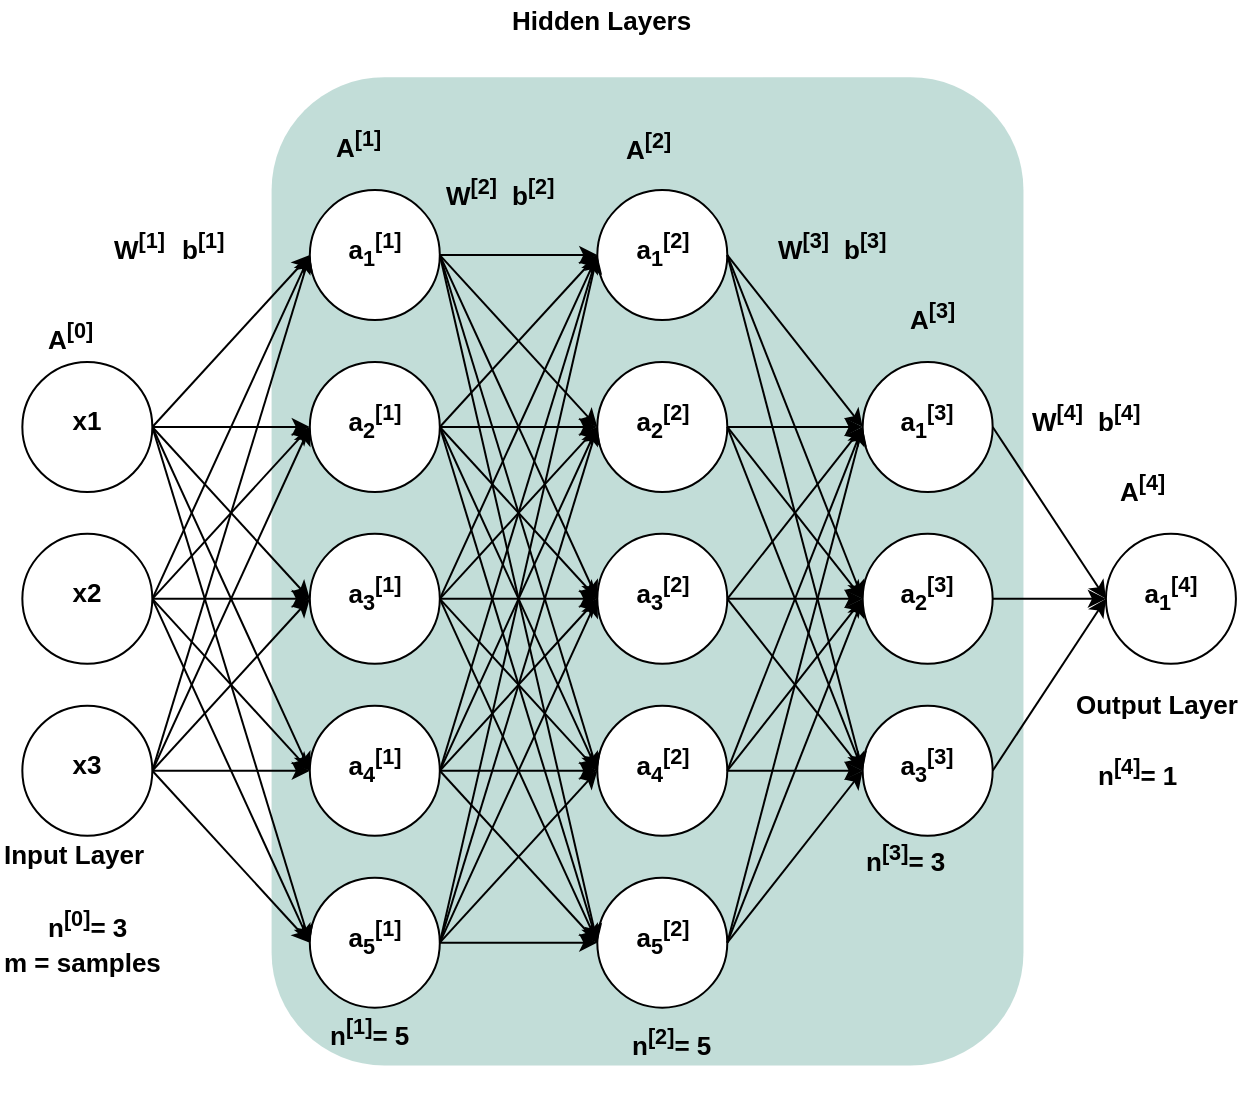 <mxGraphModel dx="729" dy="545" grid="1" gridSize="10" guides="1" tooltips="1" connect="1" arrows="1" fold="1" page="1" pageScale="1" pageWidth="850" pageHeight="1100" background="none"><root><mxCell id="0"/><mxCell id="1" parent="0"/><mxCell id="131" value="" style="rounded=1;whiteSpace=wrap;html=1;labelBackgroundColor=none;fontSize=13;fillColor=#9AC7BF;opacity=60;glass=0;shadow=0;strokeColor=none;comic=0;fontStyle=1" parent="1" vertex="1"><mxGeometry x="263.797" y="79.569" width="375.935" height="494.201" as="geometry"/></mxCell><mxCell id="2" value="a&lt;sub&gt;1&lt;/sub&gt;&lt;sup&gt;[1]&lt;/sup&gt;" style="ellipse;whiteSpace=wrap;html=1;aspect=fixed;fontStyle=1;fontSize=13;spacingTop=-7;" parent="1" vertex="1"><mxGeometry x="282.911" y="136.03" width="65" height="65" as="geometry"/></mxCell><mxCell id="3" value="a&lt;sub&gt;2&lt;/sub&gt;&lt;sup&gt;[1]&lt;/sup&gt;" style="ellipse;whiteSpace=wrap;html=1;aspect=fixed;fontStyle=1;fontSize=13;spacingTop=-7;" parent="1" vertex="1"><mxGeometry x="282.911" y="221.978" width="65" height="65" as="geometry"/></mxCell><mxCell id="4" value="a&lt;sub&gt;3&lt;/sub&gt;&lt;sup&gt;[1]&lt;/sup&gt;" style="ellipse;whiteSpace=wrap;html=1;aspect=fixed;fontStyle=1;fontSize=13;spacingTop=-7;" parent="1" vertex="1"><mxGeometry x="282.911" y="307.926" width="65" height="65" as="geometry"/></mxCell><mxCell id="5" value="a&lt;sub&gt;4&lt;/sub&gt;&lt;sup&gt;[1]&lt;/sup&gt;" style="ellipse;whiteSpace=wrap;html=1;aspect=fixed;fontStyle=1;fontSize=13;spacingTop=-7;" parent="1" vertex="1"><mxGeometry x="282.911" y="393.874" width="65" height="65" as="geometry"/></mxCell><mxCell id="6" value="a&lt;sub&gt;5&lt;/sub&gt;&lt;sup&gt;[1]&lt;/sup&gt;" style="ellipse;whiteSpace=wrap;html=1;aspect=fixed;fontStyle=1;fontSize=13;spacingTop=-7;" parent="1" vertex="1"><mxGeometry x="282.911" y="479.822" width="65" height="65" as="geometry"/></mxCell><mxCell id="7" value="a&lt;sub&gt;1&lt;/sub&gt;&lt;sup&gt;[2]&lt;/sup&gt;" style="ellipse;whiteSpace=wrap;html=1;aspect=fixed;fontStyle=1;fontSize=13;spacingTop=-7;" parent="1" vertex="1"><mxGeometry x="426.65" y="136.03" width="65" height="65" as="geometry"/></mxCell><mxCell id="17" value="" style="edgeStyle=orthogonalEdgeStyle;rounded=0;html=1;entryX=0;entryY=0.5;jettySize=auto;orthogonalLoop=1;fontStyle=1;fontSize=13;spacingTop=-7;" parent="1" source="2" target="7" edge="1"><mxGeometry relative="1" as="geometry"/></mxCell><mxCell id="26" value="" style="edgeStyle=none;rounded=0;html=1;exitX=1;exitY=0.5;entryX=0;entryY=0.5;jettySize=auto;orthogonalLoop=1;fontStyle=1;fontSize=13;spacingTop=-7;" parent="1" source="3" target="7" edge="1"><mxGeometry relative="1" as="geometry"/></mxCell><mxCell id="27" value="" style="edgeStyle=none;rounded=0;html=1;exitX=1;exitY=0.5;entryX=0;entryY=0.5;jettySize=auto;orthogonalLoop=1;fontStyle=1;fontSize=13;spacingTop=-7;" parent="1" source="4" target="7" edge="1"><mxGeometry relative="1" as="geometry"/></mxCell><mxCell id="28" value="" style="edgeStyle=none;rounded=0;html=1;exitX=1;exitY=0.5;entryX=0;entryY=0.5;jettySize=auto;orthogonalLoop=1;fontStyle=1;fontSize=13;spacingTop=-7;" parent="1" source="5" target="7" edge="1"><mxGeometry relative="1" as="geometry"/></mxCell><mxCell id="29" value="" style="edgeStyle=none;rounded=0;html=1;exitX=1;exitY=0.5;entryX=0;entryY=0.5;jettySize=auto;orthogonalLoop=1;fontStyle=1;fontSize=13;spacingTop=-7;" parent="1" source="6" target="7" edge="1"><mxGeometry relative="1" as="geometry"/></mxCell><mxCell id="8" value="a&lt;sub&gt;2&lt;/sub&gt;&lt;sup&gt;[2]&lt;/sup&gt;" style="ellipse;whiteSpace=wrap;html=1;aspect=fixed;fontStyle=1;fontSize=13;spacingTop=-7;" parent="1" vertex="1"><mxGeometry x="426.65" y="221.978" width="65" height="65" as="geometry"/></mxCell><mxCell id="22" value="" style="edgeStyle=none;rounded=0;html=1;exitX=1;exitY=0.5;entryX=0;entryY=0.5;jettySize=auto;orthogonalLoop=1;fontStyle=1;fontSize=13;spacingTop=-7;" parent="1" source="2" target="8" edge="1"><mxGeometry relative="1" as="geometry"/></mxCell><mxCell id="30" value="" style="edgeStyle=none;rounded=0;html=1;exitX=1;exitY=0.5;entryX=0;entryY=0.5;jettySize=auto;orthogonalLoop=1;fontStyle=1;fontSize=13;spacingTop=-7;" parent="1" source="3" target="8" edge="1"><mxGeometry relative="1" as="geometry"/></mxCell><mxCell id="36" value="" style="edgeStyle=none;rounded=0;html=1;exitX=1;exitY=0.5;entryX=0;entryY=0.5;jettySize=auto;orthogonalLoop=1;fontStyle=1;fontSize=13;spacingTop=-7;" parent="1" source="4" target="8" edge="1"><mxGeometry relative="1" as="geometry"/></mxCell><mxCell id="39" value="" style="edgeStyle=none;rounded=0;html=1;exitX=1;exitY=0.5;entryX=0;entryY=0.5;jettySize=auto;orthogonalLoop=1;fontStyle=1;fontSize=13;spacingTop=-7;" parent="1" source="5" target="8" edge="1"><mxGeometry relative="1" as="geometry"/></mxCell><mxCell id="44" value="" style="edgeStyle=none;rounded=0;html=1;exitX=1;exitY=0.5;entryX=0;entryY=0.5;jettySize=auto;orthogonalLoop=1;fontStyle=1;fontSize=13;spacingTop=-7;" parent="1" source="6" target="8" edge="1"><mxGeometry relative="1" as="geometry"/></mxCell><mxCell id="9" value="a&lt;sub&gt;3&lt;/sub&gt;&lt;sup&gt;[2]&lt;/sup&gt;" style="ellipse;whiteSpace=wrap;html=1;aspect=fixed;fontStyle=1;fontSize=13;spacingTop=-7;" parent="1" vertex="1"><mxGeometry x="426.65" y="307.926" width="65" height="65" as="geometry"/></mxCell><mxCell id="23" value="" style="edgeStyle=none;rounded=0;html=1;exitX=1;exitY=0.5;entryX=0;entryY=0.5;jettySize=auto;orthogonalLoop=1;fontStyle=1;fontSize=13;spacingTop=-7;" parent="1" source="2" target="9" edge="1"><mxGeometry relative="1" as="geometry"/></mxCell><mxCell id="31" value="" style="edgeStyle=none;rounded=0;html=1;exitX=1;exitY=0.5;entryX=0;entryY=0.5;jettySize=auto;orthogonalLoop=1;fontStyle=1;fontSize=13;spacingTop=-7;" parent="1" source="3" target="9" edge="1"><mxGeometry relative="1" as="geometry"/></mxCell><mxCell id="37" value="" style="edgeStyle=none;rounded=0;html=1;exitX=1;exitY=0.5;jettySize=auto;orthogonalLoop=1;fontStyle=1;fontSize=13;spacingTop=-7;" parent="1" source="4" target="9" edge="1"><mxGeometry relative="1" as="geometry"/></mxCell><mxCell id="40" value="" style="edgeStyle=none;rounded=0;html=1;exitX=1;exitY=0.5;entryX=0;entryY=0.5;jettySize=auto;orthogonalLoop=1;fontStyle=1;fontSize=13;spacingTop=-7;" parent="1" source="5" target="9" edge="1"><mxGeometry relative="1" as="geometry"/></mxCell><mxCell id="45" value="" style="edgeStyle=none;rounded=0;html=1;exitX=1;exitY=0.5;entryX=0;entryY=0.5;jettySize=auto;orthogonalLoop=1;fontStyle=1;fontSize=13;spacingTop=-7;" parent="1" source="6" target="9" edge="1"><mxGeometry relative="1" as="geometry"/></mxCell><mxCell id="10" value="a&lt;sub&gt;4&lt;/sub&gt;&lt;sup&gt;[2]&lt;/sup&gt;" style="ellipse;whiteSpace=wrap;html=1;aspect=fixed;fontStyle=1;fontSize=13;spacingTop=-7;" parent="1" vertex="1"><mxGeometry x="426.65" y="393.874" width="65" height="65" as="geometry"/></mxCell><mxCell id="24" value="" style="edgeStyle=none;rounded=0;html=1;exitX=1;exitY=0.5;entryX=0;entryY=0.5;jettySize=auto;orthogonalLoop=1;fontStyle=1;fontSize=13;spacingTop=-7;" parent="1" source="2" target="10" edge="1"><mxGeometry relative="1" as="geometry"/></mxCell><mxCell id="33" value="" style="edgeStyle=none;rounded=0;html=1;exitX=1;exitY=0.5;entryX=0;entryY=0.5;jettySize=auto;orthogonalLoop=1;fontStyle=1;fontSize=13;spacingTop=-7;" parent="1" source="3" target="10" edge="1"><mxGeometry relative="1" as="geometry"/></mxCell><mxCell id="34" value="" style="edgeStyle=none;rounded=0;html=1;exitX=1;exitY=0.5;entryX=0;entryY=0.5;jettySize=auto;orthogonalLoop=1;fontStyle=1;fontSize=13;spacingTop=-7;" parent="1" source="4" target="10" edge="1"><mxGeometry relative="1" as="geometry"/></mxCell><mxCell id="41" value="" style="edgeStyle=none;rounded=0;html=1;exitX=1;exitY=0.5;entryX=0;entryY=0.5;jettySize=auto;orthogonalLoop=1;fontStyle=1;fontSize=13;spacingTop=-7;" parent="1" source="5" target="10" edge="1"><mxGeometry relative="1" as="geometry"/></mxCell><mxCell id="46" value="" style="edgeStyle=none;rounded=0;html=1;exitX=1;exitY=0.5;entryX=0;entryY=0.5;jettySize=auto;orthogonalLoop=1;fontStyle=1;fontSize=13;spacingTop=-7;" parent="1" source="6" target="10" edge="1"><mxGeometry relative="1" as="geometry"/></mxCell><mxCell id="11" value="a&lt;sub&gt;5&lt;/sub&gt;&lt;sup&gt;[2]&lt;/sup&gt;" style="ellipse;whiteSpace=wrap;html=1;aspect=fixed;fontStyle=1;fontSize=13;spacingTop=-7;" parent="1" vertex="1"><mxGeometry x="426.65" y="479.822" width="65" height="65" as="geometry"/></mxCell><mxCell id="25" value="" style="edgeStyle=none;rounded=0;html=1;exitX=1;exitY=0.5;entryX=0;entryY=0.5;jettySize=auto;orthogonalLoop=1;fontStyle=1;fontSize=13;spacingTop=-7;" parent="1" source="2" target="11" edge="1"><mxGeometry relative="1" as="geometry"/></mxCell><mxCell id="35" value="" style="edgeStyle=none;rounded=0;html=1;exitX=1;exitY=0.5;entryX=0;entryY=0.5;jettySize=auto;orthogonalLoop=1;fontStyle=1;fontSize=13;spacingTop=-7;" parent="1" source="3" target="11" edge="1"><mxGeometry relative="1" as="geometry"/></mxCell><mxCell id="38" value="" style="edgeStyle=none;rounded=0;html=1;exitX=1;exitY=0.5;entryX=0;entryY=0.5;jettySize=auto;orthogonalLoop=1;fontStyle=1;fontSize=13;spacingTop=-7;" parent="1" source="4" target="11" edge="1"><mxGeometry relative="1" as="geometry"/></mxCell><mxCell id="42" value="" style="edgeStyle=none;rounded=0;html=1;exitX=1;exitY=0.5;entryX=0;entryY=0.5;jettySize=auto;orthogonalLoop=1;fontStyle=1;fontSize=13;spacingTop=-7;" parent="1" source="5" target="11" edge="1"><mxGeometry relative="1" as="geometry"/></mxCell><mxCell id="47" value="" style="edgeStyle=none;rounded=0;html=1;exitX=1;exitY=0.5;entryX=0;entryY=0.5;jettySize=auto;orthogonalLoop=1;fontStyle=1;fontSize=13;spacingTop=-7;" parent="1" source="6" target="11" edge="1"><mxGeometry relative="1" as="geometry"/></mxCell><mxCell id="12" value="a&lt;sub&gt;1&lt;/sub&gt;&lt;sup&gt;[3]&lt;/sup&gt;" style="ellipse;whiteSpace=wrap;html=1;aspect=fixed;fontStyle=1;fontSize=13;spacingTop=-7;" parent="1" vertex="1"><mxGeometry x="559.333" y="221.978" width="65" height="65" as="geometry"/></mxCell><mxCell id="48" value="" style="edgeStyle=none;rounded=0;html=1;exitX=1;exitY=0.5;entryX=0;entryY=0.5;jettySize=auto;orthogonalLoop=1;fontStyle=1;fontSize=13;spacingTop=-7;" parent="1" source="7" target="12" edge="1"><mxGeometry relative="1" as="geometry"/></mxCell><mxCell id="51" value="" style="edgeStyle=none;rounded=0;html=1;exitX=1;exitY=0.5;entryX=0;entryY=0.5;jettySize=auto;orthogonalLoop=1;fontStyle=1;fontSize=13;spacingTop=-7;" parent="1" source="8" target="12" edge="1"><mxGeometry relative="1" as="geometry"/></mxCell><mxCell id="54" value="" style="edgeStyle=none;rounded=0;html=1;exitX=1;exitY=0.5;entryX=0;entryY=0.5;jettySize=auto;orthogonalLoop=1;fontStyle=1;fontSize=13;spacingTop=-7;" parent="1" source="9" target="12" edge="1"><mxGeometry relative="1" as="geometry"/></mxCell><mxCell id="57" value="" style="edgeStyle=none;rounded=0;html=1;exitX=1;exitY=0.5;entryX=0;entryY=0.5;jettySize=auto;orthogonalLoop=1;fontStyle=1;fontSize=13;spacingTop=-7;" parent="1" source="10" target="12" edge="1"><mxGeometry relative="1" as="geometry"/></mxCell><mxCell id="60" value="" style="edgeStyle=none;rounded=0;html=1;exitX=1;exitY=0.5;entryX=0;entryY=0.5;jettySize=auto;orthogonalLoop=1;fontStyle=1;fontSize=13;spacingTop=-7;" parent="1" source="11" target="12" edge="1"><mxGeometry relative="1" as="geometry"/></mxCell><mxCell id="13" value="a&lt;sub&gt;2&lt;/sub&gt;&lt;sup&gt;[3]&lt;/sup&gt;" style="ellipse;whiteSpace=wrap;html=1;aspect=fixed;fontStyle=1;fontSize=13;spacingTop=-7;" parent="1" vertex="1"><mxGeometry x="559.333" y="307.926" width="65" height="65" as="geometry"/></mxCell><mxCell id="49" value="" style="edgeStyle=none;rounded=0;html=1;exitX=1;exitY=0.5;entryX=0;entryY=0.5;jettySize=auto;orthogonalLoop=1;fontStyle=1;fontSize=13;spacingTop=-7;" parent="1" source="7" target="13" edge="1"><mxGeometry relative="1" as="geometry"/></mxCell><mxCell id="52" value="" style="edgeStyle=none;rounded=0;html=1;exitX=1;exitY=0.5;entryX=0;entryY=0.5;jettySize=auto;orthogonalLoop=1;fontStyle=1;fontSize=13;spacingTop=-7;" parent="1" source="8" target="13" edge="1"><mxGeometry relative="1" as="geometry"/></mxCell><mxCell id="55" value="" style="edgeStyle=none;rounded=0;html=1;exitX=1;exitY=0.5;entryX=0;entryY=0.5;jettySize=auto;orthogonalLoop=1;fontStyle=1;fontSize=13;spacingTop=-7;" parent="1" source="9" target="13" edge="1"><mxGeometry relative="1" as="geometry"/></mxCell><mxCell id="58" value="" style="edgeStyle=none;rounded=0;html=1;exitX=1;exitY=0.5;entryX=0;entryY=0.5;jettySize=auto;orthogonalLoop=1;fontStyle=1;fontSize=13;spacingTop=-7;" parent="1" source="10" target="13" edge="1"><mxGeometry relative="1" as="geometry"/></mxCell><mxCell id="61" value="" style="edgeStyle=none;rounded=0;html=1;exitX=1;exitY=0.5;entryX=0;entryY=0.5;jettySize=auto;orthogonalLoop=1;fontStyle=1;fontSize=13;spacingTop=-7;" parent="1" source="11" target="13" edge="1"><mxGeometry relative="1" as="geometry"/></mxCell><mxCell id="14" value="a&lt;sub&gt;3&lt;/sub&gt;&lt;sup&gt;[3]&lt;/sup&gt;" style="ellipse;whiteSpace=wrap;html=1;aspect=fixed;fontStyle=1;fontSize=13;spacingTop=-7;" parent="1" vertex="1"><mxGeometry x="559.333" y="393.874" width="65" height="65" as="geometry"/></mxCell><mxCell id="50" value="" style="edgeStyle=none;rounded=0;html=1;exitX=1;exitY=0.5;entryX=0;entryY=0.5;jettySize=auto;orthogonalLoop=1;fontStyle=1;fontSize=13;spacingTop=-7;" parent="1" source="7" target="14" edge="1"><mxGeometry relative="1" as="geometry"/></mxCell><mxCell id="53" value="" style="edgeStyle=none;rounded=0;html=1;exitX=1;exitY=0.5;entryX=0;entryY=0.5;jettySize=auto;orthogonalLoop=1;fontStyle=1;fontSize=13;spacingTop=-7;" parent="1" source="8" target="14" edge="1"><mxGeometry relative="1" as="geometry"/></mxCell><mxCell id="56" value="" style="edgeStyle=none;rounded=0;html=1;exitX=1;exitY=0.5;entryX=0;entryY=0.5;jettySize=auto;orthogonalLoop=1;fontStyle=1;fontSize=13;spacingTop=-7;" parent="1" source="9" target="14" edge="1"><mxGeometry relative="1" as="geometry"/></mxCell><mxCell id="59" value="" style="edgeStyle=none;rounded=0;html=1;exitX=1;exitY=0.5;jettySize=auto;orthogonalLoop=1;fontStyle=1;fontSize=13;spacingTop=-7;" parent="1" source="10" target="14" edge="1"><mxGeometry relative="1" as="geometry"/></mxCell><mxCell id="62" value="" style="edgeStyle=none;rounded=0;html=1;exitX=1;exitY=0.5;entryX=0;entryY=0.5;jettySize=auto;orthogonalLoop=1;fontStyle=1;fontSize=13;spacingTop=-7;" parent="1" source="11" target="14" edge="1"><mxGeometry relative="1" as="geometry"/></mxCell><mxCell id="77" value="" style="edgeStyle=none;rounded=0;html=1;exitX=1;exitY=0.5;entryX=0;entryY=0.5;jettySize=auto;orthogonalLoop=1;fontStyle=1;fontSize=13;spacingTop=-7;" parent="1" source="72" target="2" edge="1"><mxGeometry relative="1" as="geometry"/></mxCell><mxCell id="78" value="" style="edgeStyle=none;rounded=0;html=1;exitX=1;exitY=0.5;entryX=0;entryY=0.5;jettySize=auto;orthogonalLoop=1;fontStyle=1;fontSize=13;spacingTop=-7;" parent="1" source="72" target="3" edge="1"><mxGeometry relative="1" as="geometry"/></mxCell><mxCell id="79" value="" style="edgeStyle=none;rounded=0;html=1;exitX=1;exitY=0.5;entryX=0;entryY=0.5;jettySize=auto;orthogonalLoop=1;fontStyle=1;fontSize=13;spacingTop=-7;" parent="1" source="72" target="4" edge="1"><mxGeometry relative="1" as="geometry"/></mxCell><mxCell id="80" value="" style="edgeStyle=none;rounded=0;html=1;exitX=1;exitY=0.5;entryX=0;entryY=0.5;jettySize=auto;orthogonalLoop=1;fontStyle=1;fontSize=13;spacingTop=-7;" parent="1" source="72" target="5" edge="1"><mxGeometry relative="1" as="geometry"/></mxCell><mxCell id="81" value="" style="edgeStyle=none;rounded=0;html=1;exitX=1;exitY=0.5;entryX=0;entryY=0.5;jettySize=auto;orthogonalLoop=1;fontStyle=1;fontSize=13;spacingTop=-7;" parent="1" source="72" target="6" edge="1"><mxGeometry relative="1" as="geometry"/></mxCell><mxCell id="72" value="x1" style="ellipse;whiteSpace=wrap;html=1;aspect=fixed;fontStyle=1;labelBackgroundColor=none;fontSize=13;spacingTop=-7;" parent="1" vertex="1"><mxGeometry x="139.171" y="221.978" width="65" height="65" as="geometry"/></mxCell><mxCell id="82" value="" style="edgeStyle=none;rounded=0;html=1;exitX=1;exitY=0.5;entryX=0;entryY=0.5;jettySize=auto;orthogonalLoop=1;fontStyle=1;fontSize=13;spacingTop=-7;" parent="1" source="73" target="2" edge="1"><mxGeometry relative="1" as="geometry"/></mxCell><mxCell id="83" value="" style="edgeStyle=none;rounded=0;html=1;exitX=1;exitY=0.5;entryX=0;entryY=0.5;jettySize=auto;orthogonalLoop=1;fontStyle=1;fontSize=13;spacingTop=-7;" parent="1" source="73" target="3" edge="1"><mxGeometry relative="1" as="geometry"/></mxCell><mxCell id="84" value="" style="edgeStyle=none;rounded=0;html=1;exitX=1;exitY=0.5;entryX=0;entryY=0.5;jettySize=auto;orthogonalLoop=1;fontStyle=1;fontSize=13;spacingTop=-7;" parent="1" source="73" target="4" edge="1"><mxGeometry relative="1" as="geometry"/></mxCell><mxCell id="85" value="" style="edgeStyle=none;rounded=0;html=1;exitX=1;exitY=0.5;entryX=0;entryY=0.5;jettySize=auto;orthogonalLoop=1;fontStyle=1;fontSize=13;spacingTop=-7;" parent="1" source="73" target="5" edge="1"><mxGeometry relative="1" as="geometry"/></mxCell><mxCell id="86" value="" style="edgeStyle=none;rounded=0;html=1;exitX=1;exitY=0.5;entryX=0;entryY=0.5;jettySize=auto;orthogonalLoop=1;fontStyle=1;fontSize=13;spacingTop=-7;" parent="1" source="73" target="6" edge="1"><mxGeometry relative="1" as="geometry"/></mxCell><mxCell id="73" value="x2" style="ellipse;whiteSpace=wrap;html=1;aspect=fixed;fontStyle=1;fontSize=13;spacingTop=-7;" parent="1" vertex="1"><mxGeometry x="139.171" y="307.926" width="65" height="65" as="geometry"/></mxCell><mxCell id="87" value="" style="edgeStyle=none;rounded=0;html=1;exitX=1;exitY=0.5;entryX=0;entryY=0.5;jettySize=auto;orthogonalLoop=1;fontStyle=1;fontSize=13;spacingTop=-7;" parent="1" source="74" target="2" edge="1"><mxGeometry relative="1" as="geometry"/></mxCell><mxCell id="88" value="" style="edgeStyle=none;rounded=0;html=1;exitX=1;exitY=0.5;entryX=0;entryY=0.5;jettySize=auto;orthogonalLoop=1;fontStyle=1;fontSize=13;spacingTop=-7;" parent="1" source="74" target="3" edge="1"><mxGeometry relative="1" as="geometry"/></mxCell><mxCell id="89" value="" style="edgeStyle=none;rounded=0;html=1;exitX=1;exitY=0.5;entryX=0;entryY=0.5;jettySize=auto;orthogonalLoop=1;fontStyle=1;fontSize=13;spacingTop=-7;" parent="1" source="74" target="4" edge="1"><mxGeometry relative="1" as="geometry"/></mxCell><mxCell id="90" value="" style="edgeStyle=none;rounded=0;html=1;exitX=1;exitY=0.5;entryX=0;entryY=0.5;jettySize=auto;orthogonalLoop=1;fontStyle=1;fontSize=13;spacingTop=-7;" parent="1" source="74" target="5" edge="1"><mxGeometry relative="1" as="geometry"/></mxCell><mxCell id="91" value="" style="edgeStyle=none;rounded=0;html=1;exitX=1;exitY=0.5;entryX=0;entryY=0.5;jettySize=auto;orthogonalLoop=1;fontStyle=1;fontSize=13;spacingTop=-7;" parent="1" source="74" target="6" edge="1"><mxGeometry relative="1" as="geometry"/></mxCell><mxCell id="74" value="x3" style="ellipse;whiteSpace=wrap;html=1;aspect=fixed;fontStyle=1;fontSize=13;spacingTop=-7;" parent="1" vertex="1"><mxGeometry x="139.171" y="393.874" width="65" height="65" as="geometry"/></mxCell><mxCell id="75" value="a&lt;sub&gt;1&lt;/sub&gt;&lt;sup&gt;[4]&lt;/sup&gt;" style="ellipse;whiteSpace=wrap;html=1;aspect=fixed;fontStyle=1;fontSize=13;spacingTop=-7;" parent="1" vertex="1"><mxGeometry x="680.959" y="307.926" width="65" height="65" as="geometry"/></mxCell><mxCell id="92" value="" style="edgeStyle=none;rounded=0;html=1;exitX=1;exitY=0.5;entryX=0;entryY=0.5;jettySize=auto;orthogonalLoop=1;fontStyle=1;fontSize=13;spacingTop=-7;" parent="1" source="12" target="75" edge="1"><mxGeometry relative="1" as="geometry"/></mxCell><mxCell id="93" value="" style="edgeStyle=none;rounded=0;html=1;exitX=1;exitY=0.5;entryX=0;entryY=0.5;jettySize=auto;orthogonalLoop=1;fontStyle=1;fontSize=13;spacingTop=-7;" parent="1" source="13" target="75" edge="1"><mxGeometry relative="1" as="geometry"/></mxCell><mxCell id="94" value="" style="edgeStyle=none;rounded=0;html=1;exitX=1;exitY=0.5;entryX=0;entryY=0.5;jettySize=auto;orthogonalLoop=1;fontStyle=1;fontSize=13;spacingTop=-7;" parent="1" source="14" target="75" edge="1"><mxGeometry relative="1" as="geometry"/></mxCell><mxCell id="95" value="A&lt;sup&gt;[1]&lt;/sup&gt;" style="text;html=1;resizable=0;points=[];autosize=1;align=left;verticalAlign=top;spacingTop=-7;fontStyle=1;fontSize=13;" parent="1" vertex="1"><mxGeometry x="293.967" y="103.799" width="40" height="20" as="geometry"/></mxCell><mxCell id="114" value="W&lt;sup&gt;[1]&lt;/sup&gt;" style="text;html=1;resizable=0;points=[];autosize=1;align=left;verticalAlign=top;spacingTop=-4;fontSize=13;fontStyle=1" parent="1" vertex="1"><mxGeometry x="183.398" y="152.145" width="40" height="20" as="geometry"/></mxCell><mxCell id="115" value="b&lt;sup&gt;[1]&lt;/sup&gt;" style="text;html=1;resizable=0;points=[];autosize=1;align=left;verticalAlign=top;spacingTop=-4;fontSize=13;fontStyle=1" parent="1" vertex="1"><mxGeometry x="216.569" y="152.145" width="30" height="20" as="geometry"/></mxCell><mxCell id="121" value="&lt;div&gt;A&lt;sup&gt;[2]&lt;/sup&gt;&lt;/div&gt;" style="text;html=1;resizable=0;points=[];autosize=1;align=left;verticalAlign=top;spacingTop=-7;fontStyle=1;fontSize=13;" parent="1" vertex="1"><mxGeometry x="439.179" y="104.799" width="40" height="20" as="geometry"/></mxCell><mxCell id="122" value="A&lt;sup&gt;[3]&lt;/sup&gt;" style="text;html=1;resizable=0;points=[];autosize=1;align=left;verticalAlign=top;spacingTop=-7;fontStyle=1;fontSize=13;" parent="1" vertex="1"><mxGeometry x="581.447" y="189.747" width="40" height="20" as="geometry"/></mxCell><mxCell id="123" value="A&lt;sup&gt;[4]&lt;/sup&gt;" style="text;html=1;resizable=0;points=[];autosize=1;align=left;verticalAlign=top;spacingTop=-7;fontStyle=1;fontSize=13;" parent="1" vertex="1"><mxGeometry x="686.488" y="275.695" width="40" height="20" as="geometry"/></mxCell><mxCell id="124" value="W&lt;sup&gt;[2]&lt;/sup&gt;" style="text;html=1;resizable=0;points=[];autosize=1;align=left;verticalAlign=top;spacingTop=-4;fontSize=13;fontStyle=1" parent="1" vertex="1"><mxGeometry x="349.252" y="125.286" width="40" height="20" as="geometry"/></mxCell><mxCell id="125" value="b&lt;sup&gt;[2]&lt;/sup&gt;" style="text;html=1;resizable=0;points=[];autosize=1;align=left;verticalAlign=top;spacingTop=-4;fontSize=13;fontStyle=1" parent="1" vertex="1"><mxGeometry x="382.423" y="125.286" width="30" height="20" as="geometry"/></mxCell><mxCell id="126" value="W&lt;sup&gt;[3]&lt;/sup&gt;" style="text;html=1;resizable=0;points=[];autosize=1;align=left;verticalAlign=top;spacingTop=-4;fontSize=13;fontStyle=1" parent="1" vertex="1"><mxGeometry x="515.106" y="152.145" width="40" height="20" as="geometry"/></mxCell><mxCell id="127" value="b&lt;sup&gt;[3]&lt;/sup&gt;" style="text;html=1;resizable=0;points=[];autosize=1;align=left;verticalAlign=top;spacingTop=-4;fontSize=13;fontStyle=1" parent="1" vertex="1"><mxGeometry x="548.276" y="152.145" width="30" height="20" as="geometry"/></mxCell><mxCell id="128" value="W&lt;sup&gt;[4]&lt;/sup&gt;" style="text;html=1;resizable=0;points=[];autosize=1;align=left;verticalAlign=top;spacingTop=-4;fontSize=13;fontStyle=1" parent="1" vertex="1"><mxGeometry x="642.26" y="238.093" width="40" height="20" as="geometry"/></mxCell><mxCell id="129" value="b&lt;sup&gt;[4]&lt;/sup&gt;" style="text;html=1;resizable=0;points=[];autosize=1;align=left;verticalAlign=top;spacingTop=-4;fontSize=13;fontStyle=1" parent="1" vertex="1"><mxGeometry x="675.431" y="238.093" width="30" height="20" as="geometry"/></mxCell><mxCell id="130" value="A&lt;sup&gt;[0]&lt;/sup&gt;" style="text;html=1;resizable=0;points=[];autosize=1;align=left;verticalAlign=top;spacingTop=-7;fontStyle=1;fontSize=13;" parent="1" vertex="1"><mxGeometry x="150.228" y="200.491" width="40" height="20" as="geometry"/></mxCell><mxCell id="132" value="Hidden Layers" style="text;html=1;resizable=0;points=[];autosize=1;align=left;verticalAlign=top;spacingTop=-4;fontSize=13;fontStyle=1" parent="1" vertex="1"><mxGeometry x="382.423" y="41.487" width="100" height="20" as="geometry"/></mxCell><mxCell id="133" value="Input Layer" style="text;html=1;resizable=0;points=[];autosize=1;align=left;verticalAlign=top;spacingTop=-4;fontSize=13;fontStyle=1" parent="1" vertex="1"><mxGeometry x="128.114" y="458.335" width="80" height="20" as="geometry"/></mxCell><mxCell id="135" value="Output Layer" style="text;html=1;resizable=0;points=[];autosize=1;align=left;verticalAlign=top;spacingTop=-4;fontSize=13;fontStyle=1" parent="1" vertex="1"><mxGeometry x="664.374" y="383.13" width="90" height="20" as="geometry"/></mxCell><mxCell id="145" value="&lt;div&gt;n&lt;sup&gt;[0]&lt;/sup&gt;= 3&lt;/div&gt;&lt;div&gt;&lt;br&gt;&lt;/div&gt;" style="text;html=1;resizable=0;points=[];autosize=1;align=left;verticalAlign=top;spacingTop=-4;fontSize=13;fontStyle=1" parent="1" vertex="1"><mxGeometry x="150.228" y="490.565" width="50" height="40" as="geometry"/></mxCell><mxCell id="146" value="&lt;div&gt;n&lt;sup&gt;[1]&lt;/sup&gt;= 5&lt;br&gt;&lt;/div&gt;&lt;div&gt;&lt;br&gt;&lt;/div&gt;" style="text;html=1;resizable=0;points=[];autosize=1;align=left;verticalAlign=top;spacingTop=-4;fontSize=13;fontStyle=1" parent="1" vertex="1"><mxGeometry x="290.911" y="544.539" width="50" height="40" as="geometry"/></mxCell><mxCell id="147" value="&lt;div&gt;n&lt;sup&gt;[2]&lt;/sup&gt;= 5&lt;br&gt;&lt;/div&gt;&lt;div&gt;&lt;br&gt;&lt;/div&gt;" style="text;html=1;resizable=0;points=[];autosize=1;align=left;verticalAlign=top;spacingTop=-4;fontSize=13;fontStyle=1" parent="1" vertex="1"><mxGeometry x="441.65" y="549.539" width="50" height="40" as="geometry"/></mxCell><mxCell id="149" value="&lt;div&gt;n&lt;sup&gt;[3]&lt;/sup&gt;= 3&lt;br&gt;&lt;/div&gt;&lt;div&gt;&lt;br&gt;&lt;/div&gt;" style="text;html=1;resizable=0;points=[];autosize=1;align=left;verticalAlign=top;spacingTop=-4;fontSize=13;fontStyle=1" parent="1" vertex="1"><mxGeometry x="559.333" y="458.335" width="50" height="40" as="geometry"/></mxCell><mxCell id="150" value="&lt;div&gt;n&lt;sup&gt;[4]&lt;/sup&gt;= 1&lt;/div&gt;&lt;div&gt;&lt;br&gt;&lt;/div&gt;&lt;div&gt;&lt;br&gt;&lt;/div&gt;" style="text;html=1;resizable=0;points=[];autosize=1;align=left;verticalAlign=top;spacingTop=-4;fontSize=13;fontStyle=1" parent="1" vertex="1"><mxGeometry x="675.431" y="415.361" width="50" height="50" as="geometry"/></mxCell><mxCell id="151" value="&lt;b&gt;m = samples&lt;/b&gt;" style="text;html=1;resizable=0;points=[];autosize=1;align=left;verticalAlign=top;spacingTop=-4;fontSize=13;" parent="1" vertex="1"><mxGeometry x="128.114" y="512.052" width="90" height="20" as="geometry"/></mxCell></root></mxGraphModel>